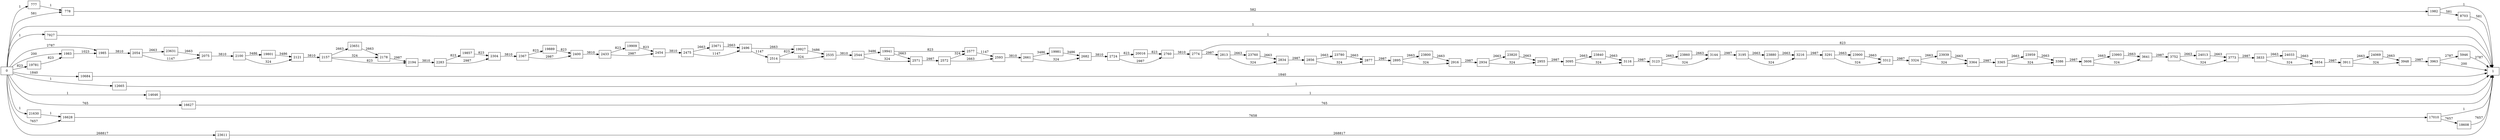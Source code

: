 digraph {
	graph [rankdir=LR]
	node [shape=rectangle]
	777 -> 778 [label=1]
	778 -> 1982 [label=582]
	1982 -> 1 [label=1]
	1982 -> 8703 [label=581]
	1983 -> 1985 [label=1023]
	1985 -> 2054 [label=3810]
	2054 -> 2075 [label=1147]
	2054 -> 23631 [label=2663]
	2075 -> 2100 [label=3810]
	2100 -> 2121 [label=324]
	2100 -> 19801 [label=3486]
	2121 -> 2157 [label=3810]
	2157 -> 2178 [label=324]
	2157 -> 2194 [label=823]
	2157 -> 23651 [label=2663]
	2178 -> 2194 [label=2987]
	2194 -> 2283 [label=3810]
	2283 -> 2304 [label=2987]
	2283 -> 19857 [label=823]
	2304 -> 2367 [label=3810]
	2367 -> 2400 [label=2987]
	2367 -> 19889 [label=823]
	2400 -> 2433 [label=3810]
	2433 -> 2454 [label=2987]
	2433 -> 19909 [label=823]
	2454 -> 2475 [label=3810]
	2475 -> 2496 [label=1147]
	2475 -> 23671 [label=2663]
	2496 -> 2514 [label=1147]
	2496 -> 19927 [label=2663]
	2514 -> 2535 [label=324]
	2514 -> 19927 [label=823]
	2535 -> 2544 [label=3810]
	2544 -> 2571 [label=324]
	2544 -> 19941 [label=3486]
	2571 -> 2572 [label=2987]
	2572 -> 2577 [label=324]
	2572 -> 2593 [label=2663]
	2577 -> 2593 [label=1147]
	2593 -> 2661 [label=3810]
	2661 -> 2682 [label=324]
	2661 -> 19981 [label=3486]
	2682 -> 2724 [label=3810]
	2724 -> 2760 [label=2987]
	2724 -> 20016 [label=823]
	2760 -> 2774 [label=3810]
	2774 -> 2813 [label=2987]
	2774 -> 1 [label=823]
	2813 -> 2834 [label=324]
	2813 -> 23760 [label=2663]
	2834 -> 2856 [label=2987]
	2856 -> 2877 [label=324]
	2856 -> 23780 [label=2663]
	2877 -> 2895 [label=2987]
	2895 -> 2916 [label=324]
	2895 -> 23800 [label=2663]
	2916 -> 2934 [label=2987]
	2934 -> 2955 [label=324]
	2934 -> 23820 [label=2663]
	2955 -> 3095 [label=2987]
	3095 -> 3116 [label=324]
	3095 -> 23840 [label=2663]
	3116 -> 3123 [label=2987]
	3123 -> 3144 [label=324]
	3123 -> 23860 [label=2663]
	3144 -> 3195 [label=2987]
	3195 -> 3216 [label=324]
	3195 -> 23880 [label=2663]
	3216 -> 3291 [label=2987]
	3291 -> 3312 [label=324]
	3291 -> 23900 [label=2663]
	3312 -> 3324 [label=2987]
	3324 -> 3364 [label=324]
	3324 -> 23939 [label=2663]
	3364 -> 3365 [label=2987]
	3365 -> 3386 [label=324]
	3365 -> 23959 [label=2663]
	3386 -> 3606 [label=2987]
	3606 -> 3641 [label=324]
	3606 -> 23993 [label=2663]
	3641 -> 3752 [label=2987]
	3752 -> 3773 [label=324]
	3752 -> 24013 [label=2663]
	3773 -> 3833 [label=2987]
	3833 -> 3854 [label=324]
	3833 -> 24033 [label=2663]
	3854 -> 3911 [label=2987]
	3911 -> 3948 [label=324]
	3911 -> 24069 [label=2663]
	3948 -> 3963 [label=2987]
	3963 -> 1 [label=200]
	3963 -> 5946 [label=2787]
	5946 -> 1 [label=2787]
	7927 -> 1 [label=1]
	8703 -> 1 [label=581]
	10684 -> 1 [label=1840]
	12665 -> 1 [label=1]
	14646 -> 1 [label=1]
	16627 -> 1 [label=765]
	16628 -> 17010 [label=7658]
	17010 -> 1 [label=1]
	17010 -> 18608 [label=7657]
	18608 -> 1 [label=7657]
	19781 -> 1983 [label=823]
	19801 -> 2121 [label=3486]
	19857 -> 2304 [label=823]
	19889 -> 2400 [label=823]
	19909 -> 2454 [label=823]
	19927 -> 2535 [label=3486]
	19941 -> 2577 [label=823]
	19941 -> 2571 [label=2663]
	19981 -> 2682 [label=3486]
	20016 -> 2760 [label=823]
	21630 -> 16628 [label=1]
	23611 -> 1 [label=268817]
	23631 -> 2075 [label=2663]
	23651 -> 2178 [label=2663]
	23671 -> 2496 [label=2663]
	23760 -> 2834 [label=2663]
	23780 -> 2877 [label=2663]
	23800 -> 2916 [label=2663]
	23820 -> 2955 [label=2663]
	23840 -> 3116 [label=2663]
	23860 -> 3144 [label=2663]
	23880 -> 3216 [label=2663]
	23900 -> 3312 [label=2663]
	23939 -> 3364 [label=2663]
	23959 -> 3386 [label=2663]
	23993 -> 3641 [label=2663]
	24013 -> 3773 [label=2663]
	24033 -> 3854 [label=2663]
	24069 -> 3948 [label=2663]
	0 -> 1983 [label=200]
	0 -> 1985 [label=2787]
	0 -> 778 [label=581]
	0 -> 16628 [label=7657]
	0 -> 777 [label=1]
	0 -> 1 [label=1]
	0 -> 7927 [label=1]
	0 -> 10684 [label=1840]
	0 -> 12665 [label=1]
	0 -> 14646 [label=1]
	0 -> 16627 [label=765]
	0 -> 19781 [label=823]
	0 -> 21630 [label=1]
	0 -> 23611 [label=268817]
}
